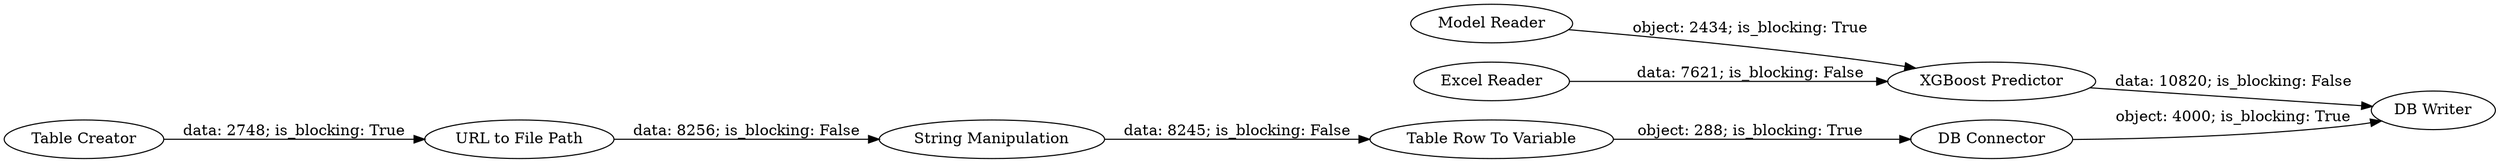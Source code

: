 digraph {
	"-5107486471159328493_1002" [label="Excel Reader"]
	"-7167461552914322055_993" [label="Table Creator"]
	"-5107486471159328493_6" [label="DB Connector"]
	"-7167461552914322055_994" [label="Table Row To Variable"]
	"-7167461552914322055_991" [label="URL to File Path"]
	"-5107486471159328493_4" [label="XGBoost Predictor"]
	"-5107486471159328493_1000" [label="DB Writer"]
	"-7167461552914322055_992" [label="String Manipulation"]
	"-5107486471159328493_2" [label="Model Reader"]
	"-7167461552914322055_994" -> "-5107486471159328493_6" [label="object: 288; is_blocking: True"]
	"-7167461552914322055_993" -> "-7167461552914322055_991" [label="data: 2748; is_blocking: True"]
	"-7167461552914322055_992" -> "-7167461552914322055_994" [label="data: 8245; is_blocking: False"]
	"-5107486471159328493_6" -> "-5107486471159328493_1000" [label="object: 4000; is_blocking: True"]
	"-7167461552914322055_991" -> "-7167461552914322055_992" [label="data: 8256; is_blocking: False"]
	"-5107486471159328493_2" -> "-5107486471159328493_4" [label="object: 2434; is_blocking: True"]
	"-5107486471159328493_1002" -> "-5107486471159328493_4" [label="data: 7621; is_blocking: False"]
	"-5107486471159328493_4" -> "-5107486471159328493_1000" [label="data: 10820; is_blocking: False"]
	rankdir=LR
}
